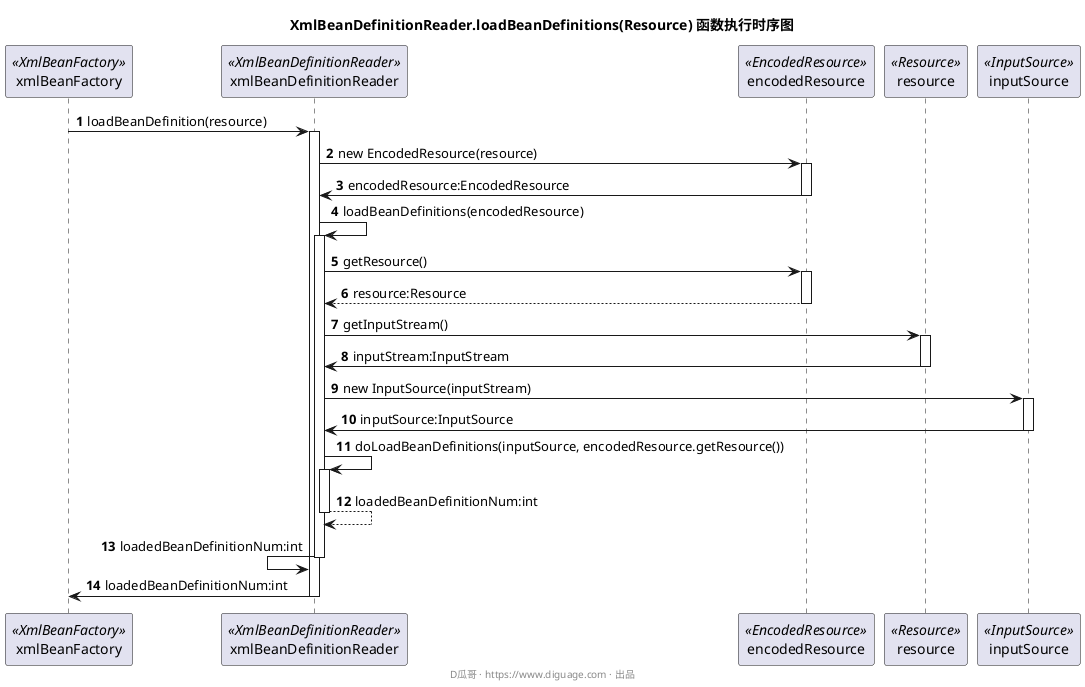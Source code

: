 @startuml
title **XmlBeanDefinitionReader.loadBeanDefinitions(Resource) 函数执行时序图**


autonumber

participant xmlBeanFactory <<XmlBeanFactory>>
participant xmlBeanDefinitionReader <<XmlBeanDefinitionReader>>
participant encodedResource <<EncodedResource>>
participant resource <<Resource>>
participant inputSource <<InputSource>>


xmlBeanFactory -> xmlBeanDefinitionReader : loadBeanDefinition(resource)
activate xmlBeanDefinitionReader

    xmlBeanDefinitionReader -> encodedResource : new EncodedResource(resource)
    activate encodedResource
    xmlBeanDefinitionReader <- encodedResource : encodedResource:EncodedResource
    deactivate encodedResource

    xmlBeanDefinitionReader -> xmlBeanDefinitionReader : loadBeanDefinitions(encodedResource)
    activate xmlBeanDefinitionReader

        xmlBeanDefinitionReader -> encodedResource : getResource()
        activate encodedResource
        xmlBeanDefinitionReader <-- encodedResource : resource:Resource
        deactivate encodedResource

        xmlBeanDefinitionReader -> resource : getInputStream()
        activate resource
        xmlBeanDefinitionReader <- resource : inputStream:InputStream
        deactivate resource

        xmlBeanDefinitionReader -> inputSource : new InputSource(inputStream)
        activate inputSource
        xmlBeanDefinitionReader <- inputSource : inputSource:InputSource
        deactivate inputSource

        xmlBeanDefinitionReader -> xmlBeanDefinitionReader : doLoadBeanDefinitions(inputSource, encodedResource.getResource())
        activate xmlBeanDefinitionReader
        xmlBeanDefinitionReader --> xmlBeanDefinitionReader : loadedBeanDefinitionNum:int
        deactivate xmlBeanDefinitionReader

    xmlBeanDefinitionReader <- xmlBeanDefinitionReader : loadedBeanDefinitionNum:int
    deactivate xmlBeanDefinitionReader

xmlBeanFactory <- xmlBeanDefinitionReader : loadedBeanDefinitionNum:int
deactivate xmlBeanDefinitionReader


footer D瓜哥 · https://www.diguage.com · 出品
@enduml